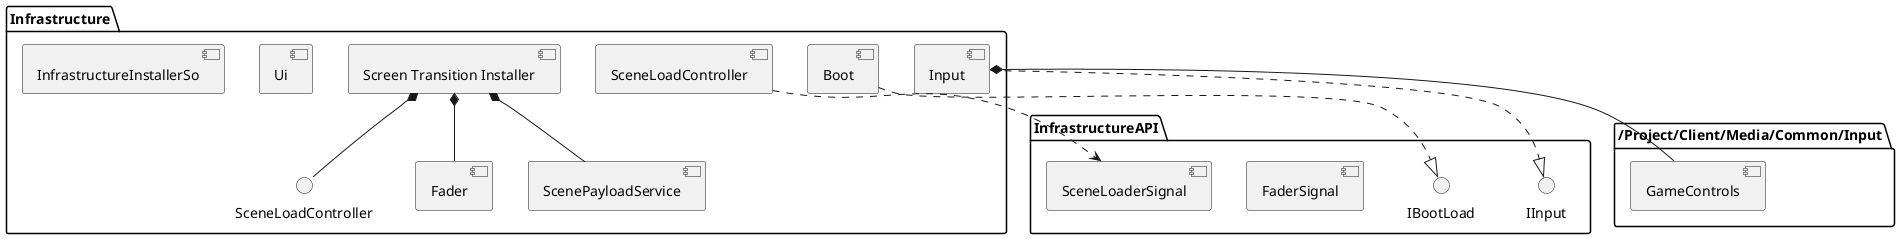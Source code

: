 @startuml
'https://plantuml.com/component-diagram

package "/Project/Client/Media/Common/Input"{
    component GameControls as GC
}
    
package "InfrastructureAPI"{
    interface "IBootLoad" as IBoot
    interface "IInput" as IInput
    
    [FaderSignal]
    [SceneLoaderSignal] as SLSignal
}

package "Infrastructure" {
    
    '=== Boot submodule
    [Boot] ..|> IBoot
    
    '=== Input submodule
    component Input
    Input ..|> "IInput"
    Input *-- GC
    
    '=== ScreenTransition submodule
    component Fader
    component ScenePayloadService
    
    component SceneLoadController as SLC
    SLC ..> SLSignal
    
    component "Screen Transition Installer" as STI
    STI *-- Fader
    STI *-- SceneLoadController
    STI *-- ScenePayloadService

    '=== Ui submodule
    [Ui]
    
    '=== Settings
    [InfrastructureInstallerSo] as infrastructureSettings
}

@enduml